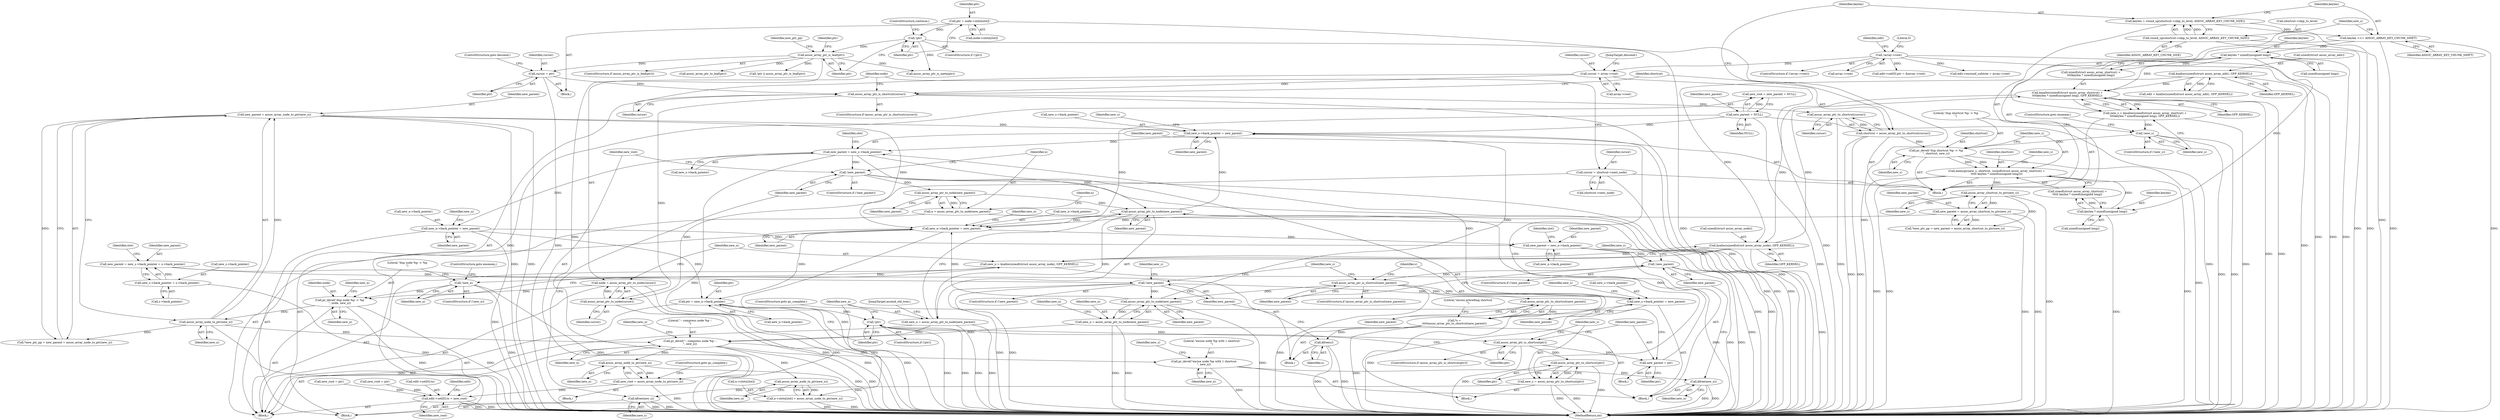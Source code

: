 digraph "0_linux_95389b08d93d5c06ec63ab49bd732b0069b7c35e@pointer" {
"1000251" [label="(Call,new_s->back_pointer = new_parent)"];
"1000713" [label="(Call,assoc_array_ptr_to_node(new_parent))"];
"1000684" [label="(Call,!new_parent)"];
"1000663" [label="(Call,new_parent = new_s->back_pointer = s->back_pointer)"];
"1000665" [label="(Call,new_s->back_pointer = s->back_pointer)"];
"1000653" [label="(Call,assoc_array_ptr_is_shortcut(new_parent))"];
"1000635" [label="(Call,!new_parent)"];
"1000622" [label="(Call,new_parent = new_n->back_pointer)"];
"1000299" [label="(Call,new_n->back_pointer = new_parent)"];
"1000314" [label="(Call,new_parent = assoc_array_node_to_ptr(new_n))"];
"1000316" [label="(Call,assoc_array_node_to_ptr(new_n))"];
"1000295" [label="(Call,pr_devel(\"dup node %p -> %p\n\", node, new_n))"];
"1000281" [label="(Call,node = assoc_array_ptr_to_node(cursor))"];
"1000283" [label="(Call,assoc_array_ptr_to_node(cursor))"];
"1000205" [label="(Call,assoc_array_ptr_is_shortcut(cursor))"];
"1000368" [label="(Call,cursor = ptr)"];
"1000344" [label="(Call,assoc_array_ptr_is_leaf(ptr))"];
"1000340" [label="(Call,!ptr)"];
"1000332" [label="(Call,ptr = node->slots[slot])"];
"1000198" [label="(Call,cursor = array->root)"];
"1000137" [label="(Call,!array->root)"];
"1000276" [label="(Call,cursor = shortcut->next_node)"];
"1000292" [label="(Call,!new_n)"];
"1000285" [label="(Call,new_n = kzalloc(sizeof(struct assoc_array_node), GFP_KERNEL))"];
"1000287" [label="(Call,kzalloc(sizeof(struct assoc_array_node), GFP_KERNEL))"];
"1000145" [label="(Call,kzalloc(sizeof(struct assoc_array_edit), GFP_KERNEL))"];
"1000224" [label="(Call,kmalloc(sizeof(struct assoc_array_shortcut) +\n\t\t\t\tkeylen * sizeof(unsigned long), GFP_KERNEL))"];
"1000228" [label="(Call,keylen * sizeof(unsigned long))"];
"1000219" [label="(Call,keylen >>= ASSOC_ARRAY_KEY_CHUNK_SHIFT)"];
"1000212" [label="(Call,keylen = round_up(shortcut->skip_to_level, ASSOC_ARRAY_KEY_CHUNK_SIZE))"];
"1000214" [label="(Call,round_up(shortcut->skip_to_level, ASSOC_ARRAY_KEY_CHUNK_SIZE))"];
"1000266" [label="(Call,new_parent = assoc_array_shortcut_to_ptr(new_s))"];
"1000268" [label="(Call,assoc_array_shortcut_to_ptr(new_s))"];
"1000241" [label="(Call,memcpy(new_s, shortcut, (sizeof(struct assoc_array_shortcut) +\n\t\t\t\t\t keylen * sizeof(unsigned long))))"];
"1000237" [label="(Call,pr_devel(\"dup shortcut %p -> %p\n\", shortcut, new_s))"];
"1000208" [label="(Call,shortcut = assoc_array_ptr_to_shortcut(cursor))"];
"1000210" [label="(Call,assoc_array_ptr_to_shortcut(cursor))"];
"1000234" [label="(Call,!new_s)"];
"1000222" [label="(Call,new_s = kmalloc(sizeof(struct assoc_array_shortcut) +\n\t\t\t\tkeylen * sizeof(unsigned long), GFP_KERNEL))"];
"1000247" [label="(Call,keylen * sizeof(unsigned long))"];
"1000800" [label="(Call,assoc_array_ptr_to_node(new_parent))"];
"1000795" [label="(Call,new_parent = ptr)"];
"1000733" [label="(Call,assoc_array_ptr_is_shortcut(ptr))"];
"1000729" [label="(Call,!ptr)"];
"1000723" [label="(Call,ptr = new_n->back_pointer)"];
"1000760" [label="(Call,new_n->back_pointer = new_parent)"];
"1000740" [label="(Call,new_parent = new_s->back_pointer)"];
"1000251" [label="(Call,new_s->back_pointer = new_parent)"];
"1000191" [label="(Call,new_parent = NULL)"];
"1000701" [label="(Call,new_s->back_pointer = new_parent)"];
"1000783" [label="(Call,assoc_array_ptr_to_node(new_parent))"];
"1000773" [label="(Call,!new_parent)"];
"1000659" [label="(Call,assoc_array_ptr_to_shortcut(new_parent))"];
"1000657" [label="(Call,*s =\n\t\t\t\t\tassoc_array_ptr_to_shortcut(new_parent))"];
"1000681" [label="(Call,kfree(s))"];
"1000738" [label="(Call,assoc_array_ptr_to_shortcut(ptr))"];
"1000736" [label="(Call,new_s = assoc_array_ptr_to_shortcut(ptr))"];
"1000770" [label="(Call,kfree(new_s))"];
"1000798" [label="(Call,new_n = assoc_array_ptr_to_node(new_parent))"];
"1000372" [label="(Call,pr_devel(\"-- compress node %p --\n\", new_n))"];
"1000615" [label="(Call,pr_devel(\"excise node %p with 1 shortcut\n\", new_n))"];
"1000632" [label="(Call,kfree(new_n))"];
"1000778" [label="(Call,assoc_array_node_to_ptr(new_n))"];
"1000776" [label="(Call,new_root = assoc_array_node_to_ptr(new_n))"];
"1000847" [label="(Call,edit->set[0].to = new_root)"];
"1000791" [label="(Call,assoc_array_node_to_ptr(new_n))"];
"1000785" [label="(Call,n->slots[slot] = assoc_array_node_to_ptr(new_n))"];
"1000711" [label="(Call,new_n = assoc_array_ptr_to_node(new_parent))"];
"1000781" [label="(Call,n = assoc_array_ptr_to_node(new_parent))"];
"1000786" [label="(Call,n->slots[slot])"];
"1000283" [label="(Call,assoc_array_ptr_to_node(cursor))"];
"1000204" [label="(ControlStructure,if (assoc_array_ptr_is_shortcut(cursor)))"];
"1000224" [label="(Call,kmalloc(sizeof(struct assoc_array_shortcut) +\n\t\t\t\tkeylen * sizeof(unsigned long), GFP_KERNEL))"];
"1000241" [label="(Call,memcpy(new_s, shortcut, (sizeof(struct assoc_array_shortcut) +\n\t\t\t\t\t keylen * sizeof(unsigned long))))"];
"1000660" [label="(Identifier,new_parent)"];
"1000657" [label="(Call,*s =\n\t\t\t\t\tassoc_array_ptr_to_shortcut(new_parent))"];
"1000137" [label="(Call,!array->root)"];
"1000277" [label="(Identifier,cursor)"];
"1000252" [label="(Call,new_s->back_pointer)"];
"1000623" [label="(Identifier,new_parent)"];
"1000203" [label="(JumpTarget,descend:)"];
"1000685" [label="(Identifier,new_parent)"];
"1000663" [label="(Call,new_parent = new_s->back_pointer = s->back_pointer)"];
"1000760" [label="(Call,new_n->back_pointer = new_parent)"];
"1000780" [label="(ControlStructure,goto gc_complete;)"];
"1000848" [label="(Call,edit->set[0].to)"];
"1000731" [label="(ControlStructure,goto gc_complete;)"];
"1000738" [label="(Call,assoc_array_ptr_to_shortcut(ptr))"];
"1000369" [label="(Identifier,cursor)"];
"1000442" [label="(Call,!ptr || assoc_array_ptr_is_leaf(ptr))"];
"1000689" [label="(Identifier,new_s)"];
"1000615" [label="(Call,pr_devel(\"excise node %p with 1 shortcut\n\", new_n))"];
"1000739" [label="(Identifier,ptr)"];
"1000213" [label="(Identifier,keylen)"];
"1000233" [label="(ControlStructure,if (!new_s))"];
"1000301" [label="(Identifier,new_n)"];
"1000782" [label="(Identifier,n)"];
"1000332" [label="(Call,ptr = node->slots[slot])"];
"1000736" [label="(Call,new_s = assoc_array_ptr_to_shortcut(ptr))"];
"1000371" [label="(ControlStructure,goto descend;)"];
"1000624" [label="(Call,new_n->back_pointer)"];
"1000298" [label="(Identifier,new_n)"];
"1000297" [label="(Identifier,node)"];
"1000268" [label="(Call,assoc_array_shortcut_to_ptr(new_s))"];
"1000225" [label="(Call,sizeof(struct assoc_array_shortcut) +\n\t\t\t\tkeylen * sizeof(unsigned long))"];
"1000664" [label="(Identifier,new_parent)"];
"1000683" [label="(ControlStructure,if (!new_parent))"];
"1000316" [label="(Call,assoc_array_node_to_ptr(new_n))"];
"1000628" [label="(Identifier,slot)"];
"1000339" [label="(ControlStructure,if (!ptr))"];
"1000222" [label="(Call,new_s = kmalloc(sizeof(struct assoc_array_shortcut) +\n\t\t\t\tkeylen * sizeof(unsigned long), GFP_KERNEL))"];
"1000199" [label="(Identifier,cursor)"];
"1000662" [label="(Literal,\"excise preceding shortcut\n\")"];
"1000209" [label="(Identifier,shortcut)"];
"1000799" [label="(Identifier,new_n)"];
"1000116" [label="(Block,)"];
"1000258" [label="(Identifier,new_s)"];
"1000361" [label="(Identifier,new_ptr_pp)"];
"1000299" [label="(Call,new_n->back_pointer = new_parent)"];
"1000732" [label="(ControlStructure,if (assoc_array_ptr_is_shortcut(ptr)))"];
"1000878" [label="(MethodReturn,int)"];
"1000734" [label="(Identifier,ptr)"];
"1000681" [label="(Call,kfree(s))"];
"1000857" [label="(Identifier,edit)"];
"1000669" [label="(Call,s->back_pointer)"];
"1000740" [label="(Call,new_parent = new_s->back_pointer)"];
"1000756" [label="(Block,)"];
"1000682" [label="(Identifier,s)"];
"1000784" [label="(Identifier,new_parent)"];
"1000770" [label="(Call,kfree(new_s))"];
"1000286" [label="(Identifier,new_n)"];
"1000788" [label="(Identifier,n)"];
"1000253" [label="(Identifier,new_s)"];
"1000632" [label="(Call,kfree(new_n))"];
"1000212" [label="(Call,keylen = round_up(shortcut->skip_to_level, ASSOC_ARRAY_KEY_CHUNK_SIZE))"];
"1000333" [label="(Identifier,ptr)"];
"1000230" [label="(Call,sizeof(unsigned long))"];
"1000191" [label="(Call,new_parent = NULL)"];
"1000198" [label="(Call,cursor = array->root)"];
"1000138" [label="(Call,array->root)"];
"1000659" [label="(Call,assoc_array_ptr_to_shortcut(new_parent))"];
"1000341" [label="(Identifier,ptr)"];
"1000144" [label="(Identifier,edit)"];
"1000229" [label="(Identifier,keylen)"];
"1000345" [label="(Identifier,ptr)"];
"1000792" [label="(Identifier,new_n)"];
"1000189" [label="(Call,new_root = new_parent = NULL)"];
"1000764" [label="(Identifier,new_parent)"];
"1000235" [label="(Identifier,new_s)"];
"1000741" [label="(Identifier,new_parent)"];
"1000306" [label="(Identifier,new_n)"];
"1000284" [label="(Identifier,cursor)"];
"1000242" [label="(Identifier,new_s)"];
"1000733" [label="(Call,assoc_array_ptr_is_shortcut(ptr))"];
"1000282" [label="(Identifier,node)"];
"1000742" [label="(Call,new_s->back_pointer)"];
"1000774" [label="(Identifier,new_parent)"];
"1000148" [label="(Identifier,GFP_KERNEL)"];
"1000228" [label="(Call,keylen * sizeof(unsigned long))"];
"1000635" [label="(Call,!new_parent)"];
"1000300" [label="(Call,new_n->back_pointer)"];
"1000303" [label="(Identifier,new_parent)"];
"1000350" [label="(Identifier,ptr)"];
"1000287" [label="(Call,kzalloc(sizeof(struct assoc_array_node), GFP_KERNEL))"];
"1000232" [label="(Identifier,GFP_KERNEL)"];
"1000713" [label="(Call,assoc_array_ptr_to_node(new_parent))"];
"1000334" [label="(Call,node->slots[slot])"];
"1000779" [label="(Identifier,new_n)"];
"1000847" [label="(Call,edit->set[0].to = new_root)"];
"1000634" [label="(ControlStructure,if (!new_parent))"];
"1000655" [label="(Block,)"];
"1000705" [label="(Identifier,new_parent)"];
"1000263" [label="(Call,*new_ptr_pp = new_parent = assoc_array_shortcut_to_ptr(new_s))"];
"1000143" [label="(Call,edit = kzalloc(sizeof(struct assoc_array_edit), GFP_KERNEL))"];
"1000737" [label="(Identifier,new_s)"];
"1000761" [label="(Call,new_n->back_pointer)"];
"1000718" [label="(Identifier,new_n)"];
"1000267" [label="(Identifier,new_parent)"];
"1000636" [label="(Identifier,new_parent)"];
"1000795" [label="(Call,new_parent = ptr)"];
"1000285" [label="(Call,new_n = kzalloc(sizeof(struct assoc_array_node), GFP_KERNEL))"];
"1000291" [label="(ControlStructure,if (!new_n))"];
"1000777" [label="(Identifier,new_root)"];
"1000200" [label="(Call,array->root)"];
"1000343" [label="(ControlStructure,if (assoc_array_ptr_is_leaf(ptr)))"];
"1000342" [label="(ControlStructure,continue;)"];
"1000711" [label="(Call,new_n = assoc_array_ptr_to_node(new_parent))"];
"1000314" [label="(Call,new_parent = assoc_array_node_to_ptr(new_n))"];
"1000730" [label="(Identifier,ptr)"];
"1000728" [label="(ControlStructure,if (!ptr))"];
"1000796" [label="(Identifier,new_parent)"];
"1000746" [label="(Identifier,slot)"];
"1000292" [label="(Call,!new_n)"];
"1000142" [label="(Literal,0)"];
"1000377" [label="(Identifier,new_n)"];
"1000269" [label="(Identifier,new_s)"];
"1000266" [label="(Call,new_parent = assoc_array_shortcut_to_ptr(new_s))"];
"1000315" [label="(Identifier,new_parent)"];
"1000344" [label="(Call,assoc_array_ptr_is_leaf(ptr))"];
"1000240" [label="(Identifier,new_s)"];
"1000234" [label="(Call,!new_s)"];
"1000211" [label="(Identifier,cursor)"];
"1000771" [label="(Identifier,new_s)"];
"1000773" [label="(Call,!new_parent)"];
"1000248" [label="(Identifier,keylen)"];
"1000666" [label="(Call,new_s->back_pointer)"];
"1000374" [label="(Identifier,new_n)"];
"1000244" [label="(Call,sizeof(struct assoc_array_shortcut) +\n\t\t\t\t\t keylen * sizeof(unsigned long))"];
"1000783" [label="(Call,assoc_array_ptr_to_node(new_parent))"];
"1000658" [label="(Identifier,s)"];
"1000614" [label="(Block,)"];
"1000170" [label="(Call,edit->set[0].ptr = &array->root)"];
"1000146" [label="(Call,sizeof(struct assoc_array_edit))"];
"1000290" [label="(Identifier,GFP_KERNEL)"];
"1000619" [label="(Identifier,new_s)"];
"1000791" [label="(Call,assoc_array_node_to_ptr(new_n))"];
"1000654" [label="(Identifier,new_parent)"];
"1000794" [label="(Block,)"];
"1000349" [label="(Call,assoc_array_ptr_to_leaf(ptr))"];
"1000238" [label="(Literal,\"dup shortcut %p -> %p\n\")"];
"1000293" [label="(Identifier,new_n)"];
"1000223" [label="(Identifier,new_s)"];
"1000665" [label="(Call,new_s->back_pointer = s->back_pointer)"];
"1000617" [label="(Identifier,new_n)"];
"1000633" [label="(Identifier,new_n)"];
"1000767" [label="(Identifier,new_n)"];
"1000725" [label="(Call,new_n->back_pointer)"];
"1000193" [label="(Identifier,NULL)"];
"1000684" [label="(Call,!new_parent)"];
"1000798" [label="(Call,new_n = assoc_array_ptr_to_node(new_parent))"];
"1000276" [label="(Call,cursor = shortcut->next_node)"];
"1000207" [label="(Block,)"];
"1000255" [label="(Identifier,new_parent)"];
"1000294" [label="(ControlStructure,goto enomem;)"];
"1000288" [label="(Call,sizeof(struct assoc_array_node))"];
"1000610" [label="(Call,assoc_array_ptr_is_meta(ptr))"];
"1000192" [label="(Identifier,new_parent)"];
"1000653" [label="(Call,assoc_array_ptr_is_shortcut(new_parent))"];
"1000239" [label="(Identifier,shortcut)"];
"1000801" [label="(Identifier,new_parent)"];
"1000703" [label="(Identifier,new_s)"];
"1000800" [label="(Call,assoc_array_ptr_to_node(new_parent))"];
"1000372" [label="(Call,pr_devel(\"-- compress node %p --\n\", new_n))"];
"1000220" [label="(Identifier,keylen)"];
"1000218" [label="(Identifier,ASSOC_ARRAY_KEY_CHUNK_SIZE)"];
"1000210" [label="(Call,assoc_array_ptr_to_shortcut(cursor))"];
"1000368" [label="(Call,cursor = ptr)"];
"1000724" [label="(Identifier,ptr)"];
"1000295" [label="(Call,pr_devel(\"dup node %p -> %p\n\", node, new_n))"];
"1000714" [label="(Identifier,new_parent)"];
"1000296" [label="(Literal,\"dup node %p -> %p\n\")"];
"1000648" [label="(Call,new_root = ptr)"];
"1000247" [label="(Call,keylen * sizeof(unsigned long))"];
"1000708" [label="(Identifier,new_s)"];
"1000723" [label="(Call,ptr = new_n->back_pointer)"];
"1000785" [label="(Call,n->slots[slot] = assoc_array_node_to_ptr(new_n))"];
"1000640" [label="(Identifier,new_s)"];
"1000182" [label="(Call,edit->excised_subtree = array->root)"];
"1000712" [label="(Identifier,new_n)"];
"1000622" [label="(Call,new_parent = new_n->back_pointer)"];
"1000776" [label="(Call,new_root = assoc_array_node_to_ptr(new_n))"];
"1000251" [label="(Call,new_s->back_pointer = new_parent)"];
"1000219" [label="(Call,keylen >>= ASSOC_ARRAY_KEY_CHUNK_SHIFT)"];
"1000145" [label="(Call,kzalloc(sizeof(struct assoc_array_edit), GFP_KERNEL))"];
"1000311" [label="(Call,*new_ptr_pp = new_parent = assoc_array_node_to_ptr(new_n))"];
"1000214" [label="(Call,round_up(shortcut->skip_to_level, ASSOC_ARRAY_KEY_CHUNK_SIZE))"];
"1000281" [label="(Call,node = assoc_array_ptr_to_node(cursor))"];
"1000205" [label="(Call,assoc_array_ptr_is_shortcut(cursor))"];
"1000236" [label="(ControlStructure,goto enomem;)"];
"1000735" [label="(Block,)"];
"1000249" [label="(Call,sizeof(unsigned long))"];
"1000781" [label="(Call,n = assoc_array_ptr_to_node(new_parent))"];
"1000370" [label="(Identifier,ptr)"];
"1000775" [label="(Block,)"];
"1000616" [label="(Literal,\"excise node %p with 1 shortcut\n\")"];
"1000221" [label="(Identifier,ASSOC_ARRAY_KEY_CHUNK_SHIFT)"];
"1000772" [label="(ControlStructure,if (!new_parent))"];
"1000373" [label="(Literal,\"-- compress node %p --\n\")"];
"1000215" [label="(Call,shortcut->skip_to_level)"];
"1000237" [label="(Call,pr_devel(\"dup shortcut %p -> %p\n\", shortcut, new_s))"];
"1000206" [label="(Identifier,cursor)"];
"1000331" [label="(Block,)"];
"1000855" [label="(Identifier,new_root)"];
"1000802" [label="(JumpTarget,ascend_old_tree:)"];
"1000243" [label="(Identifier,shortcut)"];
"1000340" [label="(Call,!ptr)"];
"1000701" [label="(Call,new_s->back_pointer = new_parent)"];
"1000702" [label="(Call,new_s->back_pointer)"];
"1000317" [label="(Identifier,new_n)"];
"1000673" [label="(Identifier,slot)"];
"1000208" [label="(Call,shortcut = assoc_array_ptr_to_shortcut(cursor))"];
"1000278" [label="(Call,shortcut->next_node)"];
"1000697" [label="(Call,new_root = ptr)"];
"1000652" [label="(ControlStructure,if (assoc_array_ptr_is_shortcut(new_parent)))"];
"1000778" [label="(Call,assoc_array_node_to_ptr(new_n))"];
"1000797" [label="(Identifier,ptr)"];
"1000729" [label="(Call,!ptr)"];
"1000136" [label="(ControlStructure,if (!array->root))"];
"1000251" -> "1000207"  [label="AST: "];
"1000251" -> "1000255"  [label="CFG: "];
"1000252" -> "1000251"  [label="AST: "];
"1000255" -> "1000251"  [label="AST: "];
"1000258" -> "1000251"  [label="CFG: "];
"1000251" -> "1000878"  [label="DDG: "];
"1000713" -> "1000251"  [label="DDG: "];
"1000314" -> "1000251"  [label="DDG: "];
"1000800" -> "1000251"  [label="DDG: "];
"1000191" -> "1000251"  [label="DDG: "];
"1000251" -> "1000740"  [label="DDG: "];
"1000713" -> "1000711"  [label="AST: "];
"1000713" -> "1000714"  [label="CFG: "];
"1000714" -> "1000713"  [label="AST: "];
"1000711" -> "1000713"  [label="CFG: "];
"1000713" -> "1000878"  [label="DDG: "];
"1000713" -> "1000299"  [label="DDG: "];
"1000713" -> "1000711"  [label="DDG: "];
"1000684" -> "1000713"  [label="DDG: "];
"1000653" -> "1000713"  [label="DDG: "];
"1000684" -> "1000683"  [label="AST: "];
"1000684" -> "1000685"  [label="CFG: "];
"1000685" -> "1000684"  [label="AST: "];
"1000689" -> "1000684"  [label="CFG: "];
"1000703" -> "1000684"  [label="CFG: "];
"1000684" -> "1000878"  [label="DDG: "];
"1000684" -> "1000878"  [label="DDG: "];
"1000663" -> "1000684"  [label="DDG: "];
"1000684" -> "1000701"  [label="DDG: "];
"1000663" -> "1000655"  [label="AST: "];
"1000663" -> "1000665"  [label="CFG: "];
"1000664" -> "1000663"  [label="AST: "];
"1000665" -> "1000663"  [label="AST: "];
"1000673" -> "1000663"  [label="CFG: "];
"1000665" -> "1000663"  [label="DDG: "];
"1000665" -> "1000669"  [label="CFG: "];
"1000666" -> "1000665"  [label="AST: "];
"1000669" -> "1000665"  [label="AST: "];
"1000665" -> "1000878"  [label="DDG: "];
"1000653" -> "1000652"  [label="AST: "];
"1000653" -> "1000654"  [label="CFG: "];
"1000654" -> "1000653"  [label="AST: "];
"1000658" -> "1000653"  [label="CFG: "];
"1000703" -> "1000653"  [label="CFG: "];
"1000653" -> "1000878"  [label="DDG: "];
"1000635" -> "1000653"  [label="DDG: "];
"1000653" -> "1000659"  [label="DDG: "];
"1000653" -> "1000701"  [label="DDG: "];
"1000635" -> "1000634"  [label="AST: "];
"1000635" -> "1000636"  [label="CFG: "];
"1000636" -> "1000635"  [label="AST: "];
"1000640" -> "1000635"  [label="CFG: "];
"1000654" -> "1000635"  [label="CFG: "];
"1000635" -> "1000878"  [label="DDG: "];
"1000635" -> "1000878"  [label="DDG: "];
"1000622" -> "1000635"  [label="DDG: "];
"1000622" -> "1000614"  [label="AST: "];
"1000622" -> "1000624"  [label="CFG: "];
"1000623" -> "1000622"  [label="AST: "];
"1000624" -> "1000622"  [label="AST: "];
"1000628" -> "1000622"  [label="CFG: "];
"1000622" -> "1000878"  [label="DDG: "];
"1000299" -> "1000622"  [label="DDG: "];
"1000760" -> "1000622"  [label="DDG: "];
"1000299" -> "1000116"  [label="AST: "];
"1000299" -> "1000303"  [label="CFG: "];
"1000300" -> "1000299"  [label="AST: "];
"1000303" -> "1000299"  [label="AST: "];
"1000306" -> "1000299"  [label="CFG: "];
"1000299" -> "1000878"  [label="DDG: "];
"1000314" -> "1000299"  [label="DDG: "];
"1000266" -> "1000299"  [label="DDG: "];
"1000800" -> "1000299"  [label="DDG: "];
"1000191" -> "1000299"  [label="DDG: "];
"1000299" -> "1000723"  [label="DDG: "];
"1000314" -> "1000311"  [label="AST: "];
"1000314" -> "1000316"  [label="CFG: "];
"1000315" -> "1000314"  [label="AST: "];
"1000316" -> "1000314"  [label="AST: "];
"1000311" -> "1000314"  [label="CFG: "];
"1000314" -> "1000878"  [label="DDG: "];
"1000314" -> "1000878"  [label="DDG: "];
"1000314" -> "1000311"  [label="DDG: "];
"1000316" -> "1000314"  [label="DDG: "];
"1000316" -> "1000317"  [label="CFG: "];
"1000317" -> "1000316"  [label="AST: "];
"1000316" -> "1000878"  [label="DDG: "];
"1000316" -> "1000311"  [label="DDG: "];
"1000295" -> "1000316"  [label="DDG: "];
"1000316" -> "1000372"  [label="DDG: "];
"1000295" -> "1000116"  [label="AST: "];
"1000295" -> "1000298"  [label="CFG: "];
"1000296" -> "1000295"  [label="AST: "];
"1000297" -> "1000295"  [label="AST: "];
"1000298" -> "1000295"  [label="AST: "];
"1000301" -> "1000295"  [label="CFG: "];
"1000295" -> "1000878"  [label="DDG: "];
"1000295" -> "1000878"  [label="DDG: "];
"1000281" -> "1000295"  [label="DDG: "];
"1000292" -> "1000295"  [label="DDG: "];
"1000281" -> "1000116"  [label="AST: "];
"1000281" -> "1000283"  [label="CFG: "];
"1000282" -> "1000281"  [label="AST: "];
"1000283" -> "1000281"  [label="AST: "];
"1000286" -> "1000281"  [label="CFG: "];
"1000281" -> "1000878"  [label="DDG: "];
"1000281" -> "1000878"  [label="DDG: "];
"1000283" -> "1000281"  [label="DDG: "];
"1000283" -> "1000284"  [label="CFG: "];
"1000284" -> "1000283"  [label="AST: "];
"1000283" -> "1000878"  [label="DDG: "];
"1000205" -> "1000283"  [label="DDG: "];
"1000276" -> "1000283"  [label="DDG: "];
"1000205" -> "1000204"  [label="AST: "];
"1000205" -> "1000206"  [label="CFG: "];
"1000206" -> "1000205"  [label="AST: "];
"1000209" -> "1000205"  [label="CFG: "];
"1000282" -> "1000205"  [label="CFG: "];
"1000205" -> "1000878"  [label="DDG: "];
"1000368" -> "1000205"  [label="DDG: "];
"1000198" -> "1000205"  [label="DDG: "];
"1000205" -> "1000210"  [label="DDG: "];
"1000368" -> "1000331"  [label="AST: "];
"1000368" -> "1000370"  [label="CFG: "];
"1000369" -> "1000368"  [label="AST: "];
"1000370" -> "1000368"  [label="AST: "];
"1000371" -> "1000368"  [label="CFG: "];
"1000368" -> "1000878"  [label="DDG: "];
"1000344" -> "1000368"  [label="DDG: "];
"1000344" -> "1000343"  [label="AST: "];
"1000344" -> "1000345"  [label="CFG: "];
"1000345" -> "1000344"  [label="AST: "];
"1000350" -> "1000344"  [label="CFG: "];
"1000361" -> "1000344"  [label="CFG: "];
"1000344" -> "1000878"  [label="DDG: "];
"1000340" -> "1000344"  [label="DDG: "];
"1000344" -> "1000349"  [label="DDG: "];
"1000344" -> "1000442"  [label="DDG: "];
"1000344" -> "1000610"  [label="DDG: "];
"1000340" -> "1000339"  [label="AST: "];
"1000340" -> "1000341"  [label="CFG: "];
"1000341" -> "1000340"  [label="AST: "];
"1000342" -> "1000340"  [label="CFG: "];
"1000345" -> "1000340"  [label="CFG: "];
"1000340" -> "1000878"  [label="DDG: "];
"1000332" -> "1000340"  [label="DDG: "];
"1000340" -> "1000610"  [label="DDG: "];
"1000332" -> "1000331"  [label="AST: "];
"1000332" -> "1000334"  [label="CFG: "];
"1000333" -> "1000332"  [label="AST: "];
"1000334" -> "1000332"  [label="AST: "];
"1000341" -> "1000332"  [label="CFG: "];
"1000332" -> "1000878"  [label="DDG: "];
"1000198" -> "1000116"  [label="AST: "];
"1000198" -> "1000200"  [label="CFG: "];
"1000199" -> "1000198"  [label="AST: "];
"1000200" -> "1000198"  [label="AST: "];
"1000203" -> "1000198"  [label="CFG: "];
"1000198" -> "1000878"  [label="DDG: "];
"1000137" -> "1000198"  [label="DDG: "];
"1000137" -> "1000136"  [label="AST: "];
"1000137" -> "1000138"  [label="CFG: "];
"1000138" -> "1000137"  [label="AST: "];
"1000142" -> "1000137"  [label="CFG: "];
"1000144" -> "1000137"  [label="CFG: "];
"1000137" -> "1000878"  [label="DDG: "];
"1000137" -> "1000878"  [label="DDG: "];
"1000137" -> "1000170"  [label="DDG: "];
"1000137" -> "1000182"  [label="DDG: "];
"1000276" -> "1000207"  [label="AST: "];
"1000276" -> "1000278"  [label="CFG: "];
"1000277" -> "1000276"  [label="AST: "];
"1000278" -> "1000276"  [label="AST: "];
"1000282" -> "1000276"  [label="CFG: "];
"1000276" -> "1000878"  [label="DDG: "];
"1000292" -> "1000291"  [label="AST: "];
"1000292" -> "1000293"  [label="CFG: "];
"1000293" -> "1000292"  [label="AST: "];
"1000294" -> "1000292"  [label="CFG: "];
"1000296" -> "1000292"  [label="CFG: "];
"1000292" -> "1000878"  [label="DDG: "];
"1000292" -> "1000878"  [label="DDG: "];
"1000285" -> "1000292"  [label="DDG: "];
"1000285" -> "1000116"  [label="AST: "];
"1000285" -> "1000287"  [label="CFG: "];
"1000286" -> "1000285"  [label="AST: "];
"1000287" -> "1000285"  [label="AST: "];
"1000293" -> "1000285"  [label="CFG: "];
"1000285" -> "1000878"  [label="DDG: "];
"1000287" -> "1000285"  [label="DDG: "];
"1000287" -> "1000290"  [label="CFG: "];
"1000288" -> "1000287"  [label="AST: "];
"1000290" -> "1000287"  [label="AST: "];
"1000287" -> "1000878"  [label="DDG: "];
"1000287" -> "1000224"  [label="DDG: "];
"1000145" -> "1000287"  [label="DDG: "];
"1000224" -> "1000287"  [label="DDG: "];
"1000145" -> "1000143"  [label="AST: "];
"1000145" -> "1000148"  [label="CFG: "];
"1000146" -> "1000145"  [label="AST: "];
"1000148" -> "1000145"  [label="AST: "];
"1000143" -> "1000145"  [label="CFG: "];
"1000145" -> "1000878"  [label="DDG: "];
"1000145" -> "1000143"  [label="DDG: "];
"1000145" -> "1000224"  [label="DDG: "];
"1000224" -> "1000222"  [label="AST: "];
"1000224" -> "1000232"  [label="CFG: "];
"1000225" -> "1000224"  [label="AST: "];
"1000232" -> "1000224"  [label="AST: "];
"1000222" -> "1000224"  [label="CFG: "];
"1000224" -> "1000878"  [label="DDG: "];
"1000224" -> "1000878"  [label="DDG: "];
"1000224" -> "1000222"  [label="DDG: "];
"1000224" -> "1000222"  [label="DDG: "];
"1000228" -> "1000224"  [label="DDG: "];
"1000228" -> "1000225"  [label="AST: "];
"1000228" -> "1000230"  [label="CFG: "];
"1000229" -> "1000228"  [label="AST: "];
"1000230" -> "1000228"  [label="AST: "];
"1000225" -> "1000228"  [label="CFG: "];
"1000228" -> "1000878"  [label="DDG: "];
"1000228" -> "1000225"  [label="DDG: "];
"1000219" -> "1000228"  [label="DDG: "];
"1000228" -> "1000247"  [label="DDG: "];
"1000219" -> "1000207"  [label="AST: "];
"1000219" -> "1000221"  [label="CFG: "];
"1000220" -> "1000219"  [label="AST: "];
"1000221" -> "1000219"  [label="AST: "];
"1000223" -> "1000219"  [label="CFG: "];
"1000219" -> "1000878"  [label="DDG: "];
"1000219" -> "1000878"  [label="DDG: "];
"1000212" -> "1000219"  [label="DDG: "];
"1000212" -> "1000207"  [label="AST: "];
"1000212" -> "1000214"  [label="CFG: "];
"1000213" -> "1000212"  [label="AST: "];
"1000214" -> "1000212"  [label="AST: "];
"1000220" -> "1000212"  [label="CFG: "];
"1000212" -> "1000878"  [label="DDG: "];
"1000214" -> "1000212"  [label="DDG: "];
"1000214" -> "1000212"  [label="DDG: "];
"1000214" -> "1000218"  [label="CFG: "];
"1000215" -> "1000214"  [label="AST: "];
"1000218" -> "1000214"  [label="AST: "];
"1000214" -> "1000878"  [label="DDG: "];
"1000214" -> "1000878"  [label="DDG: "];
"1000266" -> "1000263"  [label="AST: "];
"1000266" -> "1000268"  [label="CFG: "];
"1000267" -> "1000266"  [label="AST: "];
"1000268" -> "1000266"  [label="AST: "];
"1000263" -> "1000266"  [label="CFG: "];
"1000266" -> "1000878"  [label="DDG: "];
"1000266" -> "1000878"  [label="DDG: "];
"1000266" -> "1000263"  [label="DDG: "];
"1000268" -> "1000266"  [label="DDG: "];
"1000268" -> "1000269"  [label="CFG: "];
"1000269" -> "1000268"  [label="AST: "];
"1000268" -> "1000878"  [label="DDG: "];
"1000268" -> "1000263"  [label="DDG: "];
"1000241" -> "1000268"  [label="DDG: "];
"1000241" -> "1000207"  [label="AST: "];
"1000241" -> "1000244"  [label="CFG: "];
"1000242" -> "1000241"  [label="AST: "];
"1000243" -> "1000241"  [label="AST: "];
"1000244" -> "1000241"  [label="AST: "];
"1000253" -> "1000241"  [label="CFG: "];
"1000241" -> "1000878"  [label="DDG: "];
"1000241" -> "1000878"  [label="DDG: "];
"1000241" -> "1000878"  [label="DDG: "];
"1000237" -> "1000241"  [label="DDG: "];
"1000237" -> "1000241"  [label="DDG: "];
"1000247" -> "1000241"  [label="DDG: "];
"1000237" -> "1000207"  [label="AST: "];
"1000237" -> "1000240"  [label="CFG: "];
"1000238" -> "1000237"  [label="AST: "];
"1000239" -> "1000237"  [label="AST: "];
"1000240" -> "1000237"  [label="AST: "];
"1000242" -> "1000237"  [label="CFG: "];
"1000237" -> "1000878"  [label="DDG: "];
"1000208" -> "1000237"  [label="DDG: "];
"1000234" -> "1000237"  [label="DDG: "];
"1000208" -> "1000207"  [label="AST: "];
"1000208" -> "1000210"  [label="CFG: "];
"1000209" -> "1000208"  [label="AST: "];
"1000210" -> "1000208"  [label="AST: "];
"1000213" -> "1000208"  [label="CFG: "];
"1000208" -> "1000878"  [label="DDG: "];
"1000208" -> "1000878"  [label="DDG: "];
"1000210" -> "1000208"  [label="DDG: "];
"1000210" -> "1000211"  [label="CFG: "];
"1000211" -> "1000210"  [label="AST: "];
"1000210" -> "1000878"  [label="DDG: "];
"1000234" -> "1000233"  [label="AST: "];
"1000234" -> "1000235"  [label="CFG: "];
"1000235" -> "1000234"  [label="AST: "];
"1000236" -> "1000234"  [label="CFG: "];
"1000238" -> "1000234"  [label="CFG: "];
"1000234" -> "1000878"  [label="DDG: "];
"1000234" -> "1000878"  [label="DDG: "];
"1000222" -> "1000234"  [label="DDG: "];
"1000222" -> "1000207"  [label="AST: "];
"1000223" -> "1000222"  [label="AST: "];
"1000235" -> "1000222"  [label="CFG: "];
"1000222" -> "1000878"  [label="DDG: "];
"1000247" -> "1000244"  [label="AST: "];
"1000247" -> "1000249"  [label="CFG: "];
"1000248" -> "1000247"  [label="AST: "];
"1000249" -> "1000247"  [label="AST: "];
"1000244" -> "1000247"  [label="CFG: "];
"1000247" -> "1000878"  [label="DDG: "];
"1000247" -> "1000244"  [label="DDG: "];
"1000800" -> "1000798"  [label="AST: "];
"1000800" -> "1000801"  [label="CFG: "];
"1000801" -> "1000800"  [label="AST: "];
"1000798" -> "1000800"  [label="CFG: "];
"1000800" -> "1000878"  [label="DDG: "];
"1000800" -> "1000798"  [label="DDG: "];
"1000795" -> "1000800"  [label="DDG: "];
"1000783" -> "1000800"  [label="DDG: "];
"1000740" -> "1000800"  [label="DDG: "];
"1000795" -> "1000794"  [label="AST: "];
"1000795" -> "1000797"  [label="CFG: "];
"1000796" -> "1000795"  [label="AST: "];
"1000797" -> "1000795"  [label="AST: "];
"1000799" -> "1000795"  [label="CFG: "];
"1000733" -> "1000795"  [label="DDG: "];
"1000733" -> "1000732"  [label="AST: "];
"1000733" -> "1000734"  [label="CFG: "];
"1000734" -> "1000733"  [label="AST: "];
"1000737" -> "1000733"  [label="CFG: "];
"1000796" -> "1000733"  [label="CFG: "];
"1000733" -> "1000878"  [label="DDG: "];
"1000729" -> "1000733"  [label="DDG: "];
"1000733" -> "1000738"  [label="DDG: "];
"1000729" -> "1000728"  [label="AST: "];
"1000729" -> "1000730"  [label="CFG: "];
"1000730" -> "1000729"  [label="AST: "];
"1000731" -> "1000729"  [label="CFG: "];
"1000734" -> "1000729"  [label="CFG: "];
"1000729" -> "1000878"  [label="DDG: "];
"1000729" -> "1000878"  [label="DDG: "];
"1000723" -> "1000729"  [label="DDG: "];
"1000723" -> "1000116"  [label="AST: "];
"1000723" -> "1000725"  [label="CFG: "];
"1000724" -> "1000723"  [label="AST: "];
"1000725" -> "1000723"  [label="AST: "];
"1000730" -> "1000723"  [label="CFG: "];
"1000723" -> "1000878"  [label="DDG: "];
"1000760" -> "1000723"  [label="DDG: "];
"1000760" -> "1000756"  [label="AST: "];
"1000760" -> "1000764"  [label="CFG: "];
"1000761" -> "1000760"  [label="AST: "];
"1000764" -> "1000760"  [label="AST: "];
"1000767" -> "1000760"  [label="CFG: "];
"1000760" -> "1000878"  [label="DDG: "];
"1000740" -> "1000760"  [label="DDG: "];
"1000740" -> "1000735"  [label="AST: "];
"1000740" -> "1000742"  [label="CFG: "];
"1000741" -> "1000740"  [label="AST: "];
"1000742" -> "1000740"  [label="AST: "];
"1000746" -> "1000740"  [label="CFG: "];
"1000740" -> "1000878"  [label="DDG: "];
"1000701" -> "1000740"  [label="DDG: "];
"1000740" -> "1000773"  [label="DDG: "];
"1000191" -> "1000189"  [label="AST: "];
"1000191" -> "1000193"  [label="CFG: "];
"1000192" -> "1000191"  [label="AST: "];
"1000193" -> "1000191"  [label="AST: "];
"1000189" -> "1000191"  [label="CFG: "];
"1000191" -> "1000878"  [label="DDG: "];
"1000191" -> "1000878"  [label="DDG: "];
"1000191" -> "1000189"  [label="DDG: "];
"1000701" -> "1000614"  [label="AST: "];
"1000701" -> "1000705"  [label="CFG: "];
"1000702" -> "1000701"  [label="AST: "];
"1000705" -> "1000701"  [label="AST: "];
"1000708" -> "1000701"  [label="CFG: "];
"1000701" -> "1000878"  [label="DDG: "];
"1000783" -> "1000781"  [label="AST: "];
"1000783" -> "1000784"  [label="CFG: "];
"1000784" -> "1000783"  [label="AST: "];
"1000781" -> "1000783"  [label="CFG: "];
"1000783" -> "1000781"  [label="DDG: "];
"1000773" -> "1000783"  [label="DDG: "];
"1000773" -> "1000772"  [label="AST: "];
"1000773" -> "1000774"  [label="CFG: "];
"1000774" -> "1000773"  [label="AST: "];
"1000777" -> "1000773"  [label="CFG: "];
"1000782" -> "1000773"  [label="CFG: "];
"1000773" -> "1000878"  [label="DDG: "];
"1000773" -> "1000878"  [label="DDG: "];
"1000659" -> "1000657"  [label="AST: "];
"1000659" -> "1000660"  [label="CFG: "];
"1000660" -> "1000659"  [label="AST: "];
"1000657" -> "1000659"  [label="CFG: "];
"1000659" -> "1000657"  [label="DDG: "];
"1000657" -> "1000655"  [label="AST: "];
"1000658" -> "1000657"  [label="AST: "];
"1000662" -> "1000657"  [label="CFG: "];
"1000657" -> "1000878"  [label="DDG: "];
"1000657" -> "1000681"  [label="DDG: "];
"1000681" -> "1000655"  [label="AST: "];
"1000681" -> "1000682"  [label="CFG: "];
"1000682" -> "1000681"  [label="AST: "];
"1000685" -> "1000681"  [label="CFG: "];
"1000681" -> "1000878"  [label="DDG: "];
"1000681" -> "1000878"  [label="DDG: "];
"1000738" -> "1000736"  [label="AST: "];
"1000738" -> "1000739"  [label="CFG: "];
"1000739" -> "1000738"  [label="AST: "];
"1000736" -> "1000738"  [label="CFG: "];
"1000738" -> "1000878"  [label="DDG: "];
"1000738" -> "1000736"  [label="DDG: "];
"1000736" -> "1000735"  [label="AST: "];
"1000737" -> "1000736"  [label="AST: "];
"1000741" -> "1000736"  [label="CFG: "];
"1000736" -> "1000878"  [label="DDG: "];
"1000736" -> "1000878"  [label="DDG: "];
"1000736" -> "1000770"  [label="DDG: "];
"1000770" -> "1000756"  [label="AST: "];
"1000770" -> "1000771"  [label="CFG: "];
"1000771" -> "1000770"  [label="AST: "];
"1000774" -> "1000770"  [label="CFG: "];
"1000770" -> "1000878"  [label="DDG: "];
"1000770" -> "1000878"  [label="DDG: "];
"1000798" -> "1000116"  [label="AST: "];
"1000799" -> "1000798"  [label="AST: "];
"1000802" -> "1000798"  [label="CFG: "];
"1000798" -> "1000878"  [label="DDG: "];
"1000798" -> "1000878"  [label="DDG: "];
"1000798" -> "1000372"  [label="DDG: "];
"1000372" -> "1000116"  [label="AST: "];
"1000372" -> "1000374"  [label="CFG: "];
"1000373" -> "1000372"  [label="AST: "];
"1000374" -> "1000372"  [label="AST: "];
"1000377" -> "1000372"  [label="CFG: "];
"1000372" -> "1000878"  [label="DDG: "];
"1000372" -> "1000878"  [label="DDG: "];
"1000711" -> "1000372"  [label="DDG: "];
"1000372" -> "1000615"  [label="DDG: "];
"1000372" -> "1000778"  [label="DDG: "];
"1000372" -> "1000791"  [label="DDG: "];
"1000615" -> "1000614"  [label="AST: "];
"1000615" -> "1000617"  [label="CFG: "];
"1000616" -> "1000615"  [label="AST: "];
"1000617" -> "1000615"  [label="AST: "];
"1000619" -> "1000615"  [label="CFG: "];
"1000615" -> "1000878"  [label="DDG: "];
"1000615" -> "1000632"  [label="DDG: "];
"1000632" -> "1000614"  [label="AST: "];
"1000632" -> "1000633"  [label="CFG: "];
"1000633" -> "1000632"  [label="AST: "];
"1000636" -> "1000632"  [label="CFG: "];
"1000632" -> "1000878"  [label="DDG: "];
"1000632" -> "1000878"  [label="DDG: "];
"1000778" -> "1000776"  [label="AST: "];
"1000778" -> "1000779"  [label="CFG: "];
"1000779" -> "1000778"  [label="AST: "];
"1000776" -> "1000778"  [label="CFG: "];
"1000778" -> "1000878"  [label="DDG: "];
"1000778" -> "1000776"  [label="DDG: "];
"1000776" -> "1000775"  [label="AST: "];
"1000777" -> "1000776"  [label="AST: "];
"1000780" -> "1000776"  [label="CFG: "];
"1000776" -> "1000878"  [label="DDG: "];
"1000776" -> "1000847"  [label="DDG: "];
"1000847" -> "1000116"  [label="AST: "];
"1000847" -> "1000855"  [label="CFG: "];
"1000848" -> "1000847"  [label="AST: "];
"1000855" -> "1000847"  [label="AST: "];
"1000857" -> "1000847"  [label="CFG: "];
"1000847" -> "1000878"  [label="DDG: "];
"1000847" -> "1000878"  [label="DDG: "];
"1000189" -> "1000847"  [label="DDG: "];
"1000648" -> "1000847"  [label="DDG: "];
"1000697" -> "1000847"  [label="DDG: "];
"1000791" -> "1000785"  [label="AST: "];
"1000791" -> "1000792"  [label="CFG: "];
"1000792" -> "1000791"  [label="AST: "];
"1000785" -> "1000791"  [label="CFG: "];
"1000791" -> "1000785"  [label="DDG: "];
"1000785" -> "1000756"  [label="AST: "];
"1000786" -> "1000785"  [label="AST: "];
"1000799" -> "1000785"  [label="CFG: "];
"1000785" -> "1000878"  [label="DDG: "];
"1000785" -> "1000878"  [label="DDG: "];
"1000711" -> "1000614"  [label="AST: "];
"1000712" -> "1000711"  [label="AST: "];
"1000718" -> "1000711"  [label="CFG: "];
"1000711" -> "1000878"  [label="DDG: "];
"1000711" -> "1000878"  [label="DDG: "];
"1000781" -> "1000756"  [label="AST: "];
"1000782" -> "1000781"  [label="AST: "];
"1000788" -> "1000781"  [label="CFG: "];
"1000781" -> "1000878"  [label="DDG: "];
}
